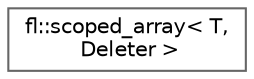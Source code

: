 digraph "Graphical Class Hierarchy"
{
 // LATEX_PDF_SIZE
  bgcolor="transparent";
  edge [fontname=Helvetica,fontsize=10,labelfontname=Helvetica,labelfontsize=10];
  node [fontname=Helvetica,fontsize=10,shape=box,height=0.2,width=0.4];
  rankdir="LR";
  Node0 [id="Node000000",label="fl::scoped_array\< T,\l Deleter \>",height=0.2,width=0.4,color="grey40", fillcolor="white", style="filled",URL="$d3/d92/classfl_1_1scoped__array.html",tooltip=" "];
}
